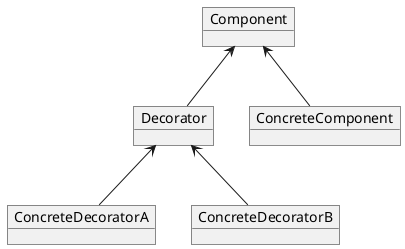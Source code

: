 @startuml
object "Component" as c
object "ConcreteComponent" as cc
object "Decorator" as d
object "ConcreteDecoratorA" as cda
object "ConcreteDecoratorB" as cdb

cc -up-> c
d -up-> c
cda -up-> d
cdb -up-> d

@enduml

